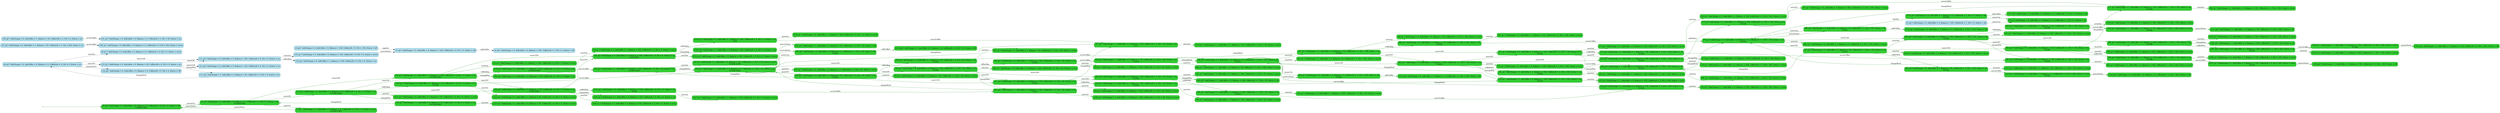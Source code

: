 digraph g {

	rankdir="LR"

	__invisible__[shape="point", color="forestgreen"]
	c0_q4[label="c0_q4 ≝ AskChange = 0, AskCoffee = 0, Balance = 0, CoffeeLeft = 4, Pot = 0, Status = off\nV=209 (CXP)", shape="box", style="rounded, filled", color="forestgreen", fillcolor="limegreen", penwidth=3] // Initial
	c4_q3[label="c4_q3 ≝ AskChange = 0, AskCoffee = 0, Balance = 0, CoffeeLeft = 4, Pot = 0, Status = on\nV=209 (CXP)", shape="box", style="rounded, filled", color="forestgreen", fillcolor="limegreen"]
	c7_q1[label="c7_q1 ≝ AskChange = 0, AskCoffee = 0, Balance = 0, CoffeeLeft = 4, Pot = 0, Status = error\nV=209 (CXP)", shape="box", style="rounded, filled", color="forestgreen", fillcolor="limegreen"]
	c10_q2[label="c10_q2 ≝ AskChange = 0, AskCoffee = 0, Balance = 100, CoffeeLeft = 4, Pot = 0, Status = on\nV=109 (CXP)", shape="box", style="rounded, filled", color="forestgreen", fillcolor="limegreen"]
	c18_q2[label="c18_q2 ≝ AskChange = 0, AskCoffee = 1, Balance = 100, CoffeeLeft = 4, Pot = 0, Status = on\nV=109 (CXP)", shape="box", style="rounded, filled", color="forestgreen", fillcolor="limegreen"]
	c23_q2[label="c23_q2 ≝ AskChange = 1, AskCoffee = 0, Balance = 50, CoffeeLeft = 3, Pot = 50, Status = on\nV=208 (CXP)", shape="box", style="rounded, filled", color="forestgreen", fillcolor="limegreen"]
	c26_q1[label="c26_q1 ≝ AskChange = 1, AskCoffee = 0, Balance = 50, CoffeeLeft = 3, Pot = 50, Status = error\nV=208 (CXP)", shape="box", style="rounded, filled", color="forestgreen", fillcolor="limegreen"]
	c35_q4[label="c35_q4 ≝ AskChange = 1, AskCoffee = 0, Balance = 50, CoffeeLeft = 3, Pot = 50, Status = off", shape="box", style="rounded, filled", color="forestgreen", fillcolor="limegreen"]
	c29_q3[label="c29_q3 ≝ AskChange = 0, AskCoffee = 0, Balance = 0, CoffeeLeft = 3, Pot = 50, Status = on\nV=258 (CXP)", shape="box", style="rounded, filled", color="forestgreen", fillcolor="limegreen"]
	c36_q4[label="c36_q4 ≝ AskChange = 0, AskCoffee = 0, Balance = 0, CoffeeLeft = 3, Pot = 50, Status = off\nV=257", shape="box", style="rounded, filled", color="forestgreen", fillcolor="limegreen"]
	c119_q4[label="c119_q4 ≝ AskChange = 0, AskCoffee = 0, Balance = 0, CoffeeLeft = 4, Pot = 50, Status = off", shape="box", style="rounded, filled", color="forestgreen", fillcolor="limegreen"]
	c37_q1[label="c37_q1 ≝ AskChange = 0, AskCoffee = 0, Balance = 0, CoffeeLeft = 3, Pot = 50, Status = error", shape="box", style="rounded, filled", color="forestgreen", fillcolor="limegreen"]
	c38_q2[label="c38_q2 ≝ AskChange = 0, AskCoffee = 0, Balance = 100, CoffeeLeft = 3, Pot = 50, Status = on\nV=256", shape="box", style="rounded, filled", color="forestgreen", fillcolor="limegreen"]
	c43_q2[label="c43_q2 ≝ AskChange = 1, AskCoffee = 0, Balance = 100, CoffeeLeft = 3, Pot = 50, Status = on\nV=57", shape="box", style="rounded, filled", color="forestgreen", fillcolor="limegreen"]
	c128_q1[label="c128_q1 ≝ AskChange = 1, AskCoffee = 0, Balance = 100, CoffeeLeft = 3, Pot = 50, Status = error", shape="box", style="rounded, filled", color="forestgreen", fillcolor="limegreen"]
	c44_q2[label="c44_q2 ≝ AskChange = 0, AskCoffee = 1, Balance = 100, CoffeeLeft = 3, Pot = 50, Status = on\nV=255", shape="box", style="rounded, filled", color="forestgreen", fillcolor="limegreen"]
	c58_q2[label="c58_q2 ≝ AskChange = 1, AskCoffee = 0, Balance = 50, CoffeeLeft = 2, Pot = 100, Status = on\nV=254", shape="box", style="rounded, filled", color="forestgreen", fillcolor="limegreen"]
	c54_q3[label="c54_q3 ≝ AskChange = 0, AskCoffee = 0, Balance = 0, CoffeeLeft = 2, Pot = 100, Status = on\nV=255", shape="box", style="rounded, filled", color="forestgreen", fillcolor="limegreen"]
	c62_q4[label="c62_q4 ≝ AskChange = 0, AskCoffee = 0, Balance = 0, CoffeeLeft = 2, Pot = 100, Status = off\nV=254", shape="box", style="rounded, filled", color="forestgreen", fillcolor="limegreen"]
	c118_q4[label="c118_q4 ≝ AskChange = 0, AskCoffee = 0, Balance = 0, CoffeeLeft = 3, Pot = 100, Status = off", shape="box", style="rounded, filled", color="forestgreen", fillcolor="limegreen"]
	c63_q1[label="c63_q1 ≝ AskChange = 0, AskCoffee = 0, Balance = 0, CoffeeLeft = 2, Pot = 100, Status = error", shape="box", style="rounded, filled", color="forestgreen", fillcolor="limegreen"]
	c64_q2[label="c64_q2 ≝ AskChange = 0, AskCoffee = 0, Balance = 100, CoffeeLeft = 2, Pot = 100, Status = on\nV=253", shape="box", style="rounded, filled", color="forestgreen", fillcolor="limegreen"]
	c25_q2[label="c25_q2 ≝ AskChange = 1, AskCoffee = 0, Balance = 100, CoffeeLeft = 2, Pot = 100, Status = on\nV=253", shape="box", style="rounded, filled", color="forestgreen", fillcolor="limegreen"]
	c57_q1[label="c57_q1 ≝ AskChange = 1, AskCoffee = 0, Balance = 100, CoffeeLeft = 2, Pot = 100, Status = error", shape="box", style="rounded, filled", color="forestgreen", fillcolor="limegreen"]
	c69_q2[label="c69_q2 ≝ AskChange = 0, AskCoffee = 1, Balance = 100, CoffeeLeft = 2, Pot = 100, Status = on\nV=252", shape="box", style="rounded, filled", color="forestgreen", fillcolor="limegreen"]
	c84_q2[label="c84_q2 ≝ AskChange = 1, AskCoffee = 0, Balance = 50, CoffeeLeft = 1, Pot = 150, Status = on\nV=251", shape="box", style="rounded, filled", color="forestgreen", fillcolor="limegreen"]
	c79_q3[label="c79_q3 ≝ AskChange = 0, AskCoffee = 0, Balance = 0, CoffeeLeft = 1, Pot = 150, Status = on\nV=252", shape="box", style="rounded, filled", color="forestgreen", fillcolor="limegreen"]
	c88_q4[label="c88_q4 ≝ AskChange = 0, AskCoffee = 0, Balance = 0, CoffeeLeft = 1, Pot = 150, Status = off\nV=251", shape="box", style="rounded, filled", color="forestgreen", fillcolor="limegreen"]
	c115_q4[label="c115_q4 ≝ AskChange = 0, AskCoffee = 0, Balance = 0, CoffeeLeft = 2, Pot = 150, Status = off", shape="box", style="rounded, filled", color="forestgreen", fillcolor="limegreen"]
	c116_q4[label="c116_q4 ≝ AskChange = 0, AskCoffee = 0, Balance = 0, CoffeeLeft = 1, Pot = 0, Status = off\nV=250", shape="box", style="rounded, filled", color="forestgreen", fillcolor="limegreen"]
	c117_q4[label="c117_q4 ≝ AskChange = 0, AskCoffee = 0, Balance = 0, CoffeeLeft = 2, Pot = 0, Status = off", shape="box", style="rounded, filled", color="forestgreen", fillcolor="limegreen"]
	c6_q3[label="c6_q3 ≝ AskChange = 0, AskCoffee = 0, Balance = 0, CoffeeLeft = 1, Pot = 0, Status = on", shape="box", style="rounded, filled", color="forestgreen", fillcolor="limegreen"]
	c89_q1[label="c89_q1 ≝ AskChange = 0, AskCoffee = 0, Balance = 0, CoffeeLeft = 1, Pot = 150, Status = error", shape="box", style="rounded, filled", color="forestgreen", fillcolor="limegreen"]
	c90_q2[label="c90_q2 ≝ AskChange = 0, AskCoffee = 0, Balance = 100, CoffeeLeft = 1, Pot = 150, Status = on\nV=250", shape="box", style="rounded, filled", color="forestgreen", fillcolor="limegreen"]
	c81_q2[label="c81_q2 ≝ AskChange = 1, AskCoffee = 0, Balance = 100, CoffeeLeft = 1, Pot = 150, Status = on\nV=250", shape="box", style="rounded, filled", color="forestgreen", fillcolor="limegreen"]
	c83_q1[label="c83_q1 ≝ AskChange = 1, AskCoffee = 0, Balance = 100, CoffeeLeft = 1, Pot = 150, Status = error", shape="box", style="rounded, filled", color="forestgreen", fillcolor="limegreen"]
	c95_q2[label="c95_q2 ≝ AskChange = 0, AskCoffee = 1, Balance = 100, CoffeeLeft = 1, Pot = 150, Status = on\nV=249", shape="box", style="rounded, filled", color="forestgreen", fillcolor="limegreen"]
	c109_q1[label="c109_q1 ≝ AskChange = 0, AskCoffee = 1, Balance = 100, CoffeeLeft = 1, Pot = 150, Status = error", shape="box", style="rounded, filled", color="forestgreen", fillcolor="limegreen"]
	c110_q1[label="c110_q1 ≝ AskChange = 1, AskCoffee = 0, Balance = 50, CoffeeLeft = 0, Pot = 200, Status = error\nV=248", shape="box", style="rounded, filled", color="forestgreen", fillcolor="limegreen"]
	c111_q4[label="c111_q4 ≝ AskChange = 1, AskCoffee = 0, Balance = 50, CoffeeLeft = 0, Pot = 200, Status = off", shape="box", style="rounded, filled", color="forestgreen", fillcolor="limegreen"]
	c96_q2[label="c96_q2 ≝ AskChange = 0, AskCoffee = 0, Balance = 200, CoffeeLeft = 1, Pot = 150, Status = on\nV=248", shape="box", style="rounded, filled", color="forestgreen", fillcolor="limegreen"]
	c100_q2[label="c100_q2 ≝ AskChange = 1, AskCoffee = 0, Balance = 200, CoffeeLeft = 1, Pot = 150, Status = on", shape="box", style="rounded, filled", color="forestgreen", fillcolor="limegreen"]
	c101_q2[label="c101_q2 ≝ AskChange = 0, AskCoffee = 1, Balance = 200, CoffeeLeft = 1, Pot = 150, Status = on\nV=247", shape="box", style="rounded, filled", color="forestgreen", fillcolor="limegreen"]
	c103_q1[label="c103_q1 ≝ AskChange = 0, AskCoffee = 1, Balance = 200, CoffeeLeft = 1, Pot = 150, Status = error", shape="box", style="rounded, filled", color="forestgreen", fillcolor="limegreen"]
	c104_q1[label="c104_q1 ≝ AskChange = 1, AskCoffee = 0, Balance = 150, CoffeeLeft = 0, Pot = 200, Status = error\nV=246", shape="box", style="rounded, filled", color="forestgreen", fillcolor="limegreen"]
	c105_q4[label="c105_q4 ≝ AskChange = 1, AskCoffee = 0, Balance = 150, CoffeeLeft = 0, Pot = 200, Status = off", shape="box", style="rounded, filled", color="forestgreen", fillcolor="limegreen"]
	c102_q1[label="c102_q1 ≝ AskChange = 0, AskCoffee = 0, Balance = 200, CoffeeLeft = 1, Pot = 150, Status = error", shape="box", style="rounded, filled", color="forestgreen", fillcolor="limegreen"]
	c93_q2[label="c93_q2 ≝ AskChange = 0, AskCoffee = 0, Balance = 150, CoffeeLeft = 1, Pot = 150, Status = on\nV=249", shape="box", style="rounded, filled", color="forestgreen", fillcolor="limegreen"]
	c77_q2[label="c77_q2 ≝ AskChange = 1, AskCoffee = 0, Balance = 150, CoffeeLeft = 1, Pot = 150, Status = on\nV=249", shape="box", style="rounded, filled", color="forestgreen", fillcolor="limegreen"]
	c80_q1[label="c80_q1 ≝ AskChange = 1, AskCoffee = 0, Balance = 150, CoffeeLeft = 1, Pot = 150, Status = error", shape="box", style="rounded, filled", color="forestgreen", fillcolor="limegreen"]
	c98_q2[label="c98_q2 ≝ AskChange = 0, AskCoffee = 1, Balance = 150, CoffeeLeft = 1, Pot = 150, Status = on\nV=248", shape="box", style="rounded, filled", color="forestgreen", fillcolor="limegreen"]
	c106_q1[label="c106_q1 ≝ AskChange = 0, AskCoffee = 1, Balance = 150, CoffeeLeft = 1, Pot = 150, Status = error", shape="box", style="rounded, filled", color="forestgreen", fillcolor="limegreen"]
	c107_q1[label="c107_q1 ≝ AskChange = 1, AskCoffee = 0, Balance = 100, CoffeeLeft = 0, Pot = 200, Status = error\nV=247", shape="box", style="rounded, filled", color="forestgreen", fillcolor="limegreen"]
	c108_q4[label="c108_q4 ≝ AskChange = 1, AskCoffee = 0, Balance = 100, CoffeeLeft = 0, Pot = 200, Status = off", shape="box", style="rounded, filled", color="forestgreen", fillcolor="limegreen"]
	c99_q1[label="c99_q1 ≝ AskChange = 0, AskCoffee = 0, Balance = 150, CoffeeLeft = 1, Pot = 150, Status = error", shape="box", style="rounded, filled", color="forestgreen", fillcolor="limegreen"]
	c97_q1[label="c97_q1 ≝ AskChange = 0, AskCoffee = 0, Balance = 100, CoffeeLeft = 1, Pot = 150, Status = error", shape="box", style="rounded, filled", color="forestgreen", fillcolor="limegreen"]
	c91_q2[label="c91_q2 ≝ AskChange = 0, AskCoffee = 0, Balance = 50, CoffeeLeft = 1, Pot = 150, Status = on\nV=251", shape="box", style="rounded, filled", color="forestgreen", fillcolor="limegreen"]
	c92_q2[label="c92_q2 ≝ AskChange = 0, AskCoffee = 1, Balance = 50, CoffeeLeft = 1, Pot = 150, Status = on\nV=250", shape="box", style="rounded, filled", color="forestgreen", fillcolor="limegreen"]
	c112_q1[label="c112_q1 ≝ AskChange = 0, AskCoffee = 1, Balance = 50, CoffeeLeft = 1, Pot = 150, Status = error", shape="box", style="rounded, filled", color="forestgreen", fillcolor="limegreen"]
	c113_q1[label="c113_q1 ≝ AskChange = 0, AskCoffee = 0, Balance = 0, CoffeeLeft = 0, Pot = 200, Status = error\nV=249", shape="box", style="rounded, filled", color="forestgreen", fillcolor="limegreen"]
	c114_q4[label="c114_q4 ≝ AskChange = 0, AskCoffee = 0, Balance = 0, CoffeeLeft = 0, Pot = 200, Status = off", shape="box", style="rounded, filled", color="forestgreen", fillcolor="limegreen"]
	c94_q1[label="c94_q1 ≝ AskChange = 0, AskCoffee = 0, Balance = 50, CoffeeLeft = 1, Pot = 150, Status = error", shape="box", style="rounded, filled", color="forestgreen", fillcolor="limegreen"]
	c86_q1[label="c86_q1 ≝ AskChange = 1, AskCoffee = 0, Balance = 50, CoffeeLeft = 1, Pot = 150, Status = error", shape="box", style="rounded, filled", color="forestgreen", fillcolor="limegreen"]
	c85_q1[label="c85_q1 ≝ AskChange = 0, AskCoffee = 1, Balance = 100, CoffeeLeft = 2, Pot = 100, Status = error", shape="box", style="rounded, filled", color="forestgreen", fillcolor="limegreen"]
	c70_q2[label="c70_q2 ≝ AskChange = 0, AskCoffee = 0, Balance = 200, CoffeeLeft = 2, Pot = 100, Status = on\nV=251", shape="box", style="rounded, filled", color="forestgreen", fillcolor="limegreen"]
	c74_q2[label="c74_q2 ≝ AskChange = 1, AskCoffee = 0, Balance = 200, CoffeeLeft = 2, Pot = 100, Status = on", shape="box", style="rounded, filled", color="forestgreen", fillcolor="limegreen"]
	c75_q2[label="c75_q2 ≝ AskChange = 0, AskCoffee = 1, Balance = 200, CoffeeLeft = 2, Pot = 100, Status = on\nV=250", shape="box", style="rounded, filled", color="forestgreen", fillcolor="limegreen"]
	c78_q1[label="c78_q1 ≝ AskChange = 0, AskCoffee = 1, Balance = 200, CoffeeLeft = 2, Pot = 100, Status = error", shape="box", style="rounded, filled", color="forestgreen", fillcolor="limegreen"]
	c76_q1[label="c76_q1 ≝ AskChange = 0, AskCoffee = 0, Balance = 200, CoffeeLeft = 2, Pot = 100, Status = error", shape="box", style="rounded, filled", color="forestgreen", fillcolor="limegreen"]
	c67_q2[label="c67_q2 ≝ AskChange = 0, AskCoffee = 0, Balance = 150, CoffeeLeft = 2, Pot = 100, Status = on\nV=252", shape="box", style="rounded, filled", color="forestgreen", fillcolor="limegreen"]
	c52_q2[label="c52_q2 ≝ AskChange = 1, AskCoffee = 0, Balance = 150, CoffeeLeft = 2, Pot = 100, Status = on\nV=252", shape="box", style="rounded, filled", color="forestgreen", fillcolor="limegreen"]
	c55_q1[label="c55_q1 ≝ AskChange = 1, AskCoffee = 0, Balance = 150, CoffeeLeft = 2, Pot = 100, Status = error", shape="box", style="rounded, filled", color="forestgreen", fillcolor="limegreen"]
	c72_q2[label="c72_q2 ≝ AskChange = 0, AskCoffee = 1, Balance = 150, CoffeeLeft = 2, Pot = 100, Status = on\nV=251", shape="box", style="rounded, filled", color="forestgreen", fillcolor="limegreen"]
	c82_q1[label="c82_q1 ≝ AskChange = 0, AskCoffee = 1, Balance = 150, CoffeeLeft = 2, Pot = 100, Status = error", shape="box", style="rounded, filled", color="forestgreen", fillcolor="limegreen"]
	c73_q1[label="c73_q1 ≝ AskChange = 0, AskCoffee = 0, Balance = 150, CoffeeLeft = 2, Pot = 100, Status = error", shape="box", style="rounded, filled", color="forestgreen", fillcolor="limegreen"]
	c71_q1[label="c71_q1 ≝ AskChange = 0, AskCoffee = 0, Balance = 100, CoffeeLeft = 2, Pot = 100, Status = error", shape="box", style="rounded, filled", color="forestgreen", fillcolor="limegreen"]
	c65_q2[label="c65_q2 ≝ AskChange = 0, AskCoffee = 0, Balance = 50, CoffeeLeft = 2, Pot = 100, Status = on\nV=254", shape="box", style="rounded, filled", color="forestgreen", fillcolor="limegreen"]
	c66_q2[label="c66_q2 ≝ AskChange = 0, AskCoffee = 1, Balance = 50, CoffeeLeft = 2, Pot = 100, Status = on\nV=253", shape="box", style="rounded, filled", color="forestgreen", fillcolor="limegreen"]
	c87_q1[label="c87_q1 ≝ AskChange = 0, AskCoffee = 1, Balance = 50, CoffeeLeft = 2, Pot = 100, Status = error", shape="box", style="rounded, filled", color="forestgreen", fillcolor="limegreen"]
	c68_q1[label="c68_q1 ≝ AskChange = 0, AskCoffee = 0, Balance = 50, CoffeeLeft = 2, Pot = 100, Status = error", shape="box", style="rounded, filled", color="forestgreen", fillcolor="limegreen"]
	c60_q1[label="c60_q1 ≝ AskChange = 1, AskCoffee = 0, Balance = 50, CoffeeLeft = 2, Pot = 100, Status = error", shape="box", style="rounded, filled", color="forestgreen", fillcolor="limegreen"]
	c59_q1[label="c59_q1 ≝ AskChange = 0, AskCoffee = 1, Balance = 100, CoffeeLeft = 3, Pot = 50, Status = error", shape="box", style="rounded, filled", color="forestgreen", fillcolor="limegreen"]
	c45_q2[label="c45_q2 ≝ AskChange = 0, AskCoffee = 0, Balance = 200, CoffeeLeft = 3, Pot = 50, Status = on\nV=254", shape="box", style="rounded, filled", color="forestgreen", fillcolor="limegreen"]
	c49_q2[label="c49_q2 ≝ AskChange = 1, AskCoffee = 0, Balance = 200, CoffeeLeft = 3, Pot = 50, Status = on", shape="box", style="rounded, filled", color="forestgreen", fillcolor="limegreen"]
	c50_q2[label="c50_q2 ≝ AskChange = 0, AskCoffee = 1, Balance = 200, CoffeeLeft = 3, Pot = 50, Status = on\nV=253", shape="box", style="rounded, filled", color="forestgreen", fillcolor="limegreen"]
	c53_q1[label="c53_q1 ≝ AskChange = 0, AskCoffee = 1, Balance = 200, CoffeeLeft = 3, Pot = 50, Status = error", shape="box", style="rounded, filled", color="forestgreen", fillcolor="limegreen"]
	c51_q1[label="c51_q1 ≝ AskChange = 0, AskCoffee = 0, Balance = 200, CoffeeLeft = 3, Pot = 50, Status = error", shape="box", style="rounded, filled", color="forestgreen", fillcolor="limegreen"]
	c41_q2[label="c41_q2 ≝ AskChange = 0, AskCoffee = 0, Balance = 150, CoffeeLeft = 3, Pot = 50, Status = on\nV=255", shape="box", style="rounded, filled", color="forestgreen", fillcolor="limegreen"]
	c47_q2[label="c47_q2 ≝ AskChange = 1, AskCoffee = 0, Balance = 150, CoffeeLeft = 3, Pot = 50, Status = on\nV=7", shape="box", style="rounded, filled", color="forestgreen", fillcolor="limegreen"]
	c133_q1[label="c133_q1 ≝ AskChange = 1, AskCoffee = 0, Balance = 150, CoffeeLeft = 3, Pot = 50, Status = error", shape="box", style="rounded, filled", color="forestgreen", fillcolor="limegreen"]
	c24_q2[label="c24_q2 ≝ AskChange = 0, AskCoffee = 1, Balance = 150, CoffeeLeft = 3, Pot = 50, Status = on\nV=254", shape="box", style="rounded, filled", color="forestgreen", fillcolor="limegreen"]
	c56_q1[label="c56_q1 ≝ AskChange = 0, AskCoffee = 1, Balance = 150, CoffeeLeft = 3, Pot = 50, Status = error", shape="box", style="rounded, filled", color="forestgreen", fillcolor="limegreen"]
	c48_q1[label="c48_q1 ≝ AskChange = 0, AskCoffee = 0, Balance = 150, CoffeeLeft = 3, Pot = 50, Status = error", shape="box", style="rounded, filled", color="forestgreen", fillcolor="limegreen"]
	c46_q1[label="c46_q1 ≝ AskChange = 0, AskCoffee = 0, Balance = 100, CoffeeLeft = 3, Pot = 50, Status = error", shape="box", style="rounded, filled", color="forestgreen", fillcolor="limegreen"]
	c39_q2[label="c39_q2 ≝ AskChange = 0, AskCoffee = 0, Balance = 50, CoffeeLeft = 3, Pot = 50, Status = on\nV=257", shape="box", style="rounded, filled", color="forestgreen", fillcolor="limegreen"]
	c40_q2[label="c40_q2 ≝ AskChange = 0, AskCoffee = 1, Balance = 50, CoffeeLeft = 3, Pot = 50, Status = on\nV=256", shape="box", style="rounded, filled", color="forestgreen", fillcolor="limegreen"]
	c61_q1[label="c61_q1 ≝ AskChange = 0, AskCoffee = 1, Balance = 50, CoffeeLeft = 3, Pot = 50, Status = error", shape="box", style="rounded, filled", color="forestgreen", fillcolor="limegreen"]
	c42_q1[label="c42_q1 ≝ AskChange = 0, AskCoffee = 0, Balance = 50, CoffeeLeft = 3, Pot = 50, Status = error", shape="box", style="rounded, filled", color="forestgreen", fillcolor="limegreen"]
	c34_q1[label="c34_q1 ≝ AskChange = 0, AskCoffee = 1, Balance = 100, CoffeeLeft = 4, Pot = 0, Status = error", shape="box", style="rounded, filled", color="forestgreen", fillcolor="limegreen"]
	c32_q2[label="c32_q2 ≝ AskChange = 1, AskCoffee = 0, Balance = 100, CoffeeLeft = 4, Pot = 0, Status = on", shape="box", style="rounded, filled", color="forestgreen", fillcolor="limegreen"]
	c22_q2[label="c22_q2 ≝ AskChange = 0, AskCoffee = 0, Balance = 200, CoffeeLeft = 4, Pot = 0, Status = on\nV=9 (CXP)", shape="box", style="rounded, filled", color="forestgreen", fillcolor="limegreen"]
	c129_q2[label="c129_q2 ≝ AskChange = 1, AskCoffee = 0, Balance = 200, CoffeeLeft = 4, Pot = 0, Status = on", shape="box", style="rounded, filled", color="forestgreen", fillcolor="limegreen"]
	c130_q2[label="c130_q2 ≝ AskChange = 0, AskCoffee = 1, Balance = 200, CoffeeLeft = 4, Pot = 0, Status = on\nV=8", shape="box", style="rounded, filled", color="forestgreen", fillcolor="limegreen"]
	c132_q1[label="c132_q1 ≝ AskChange = 0, AskCoffee = 1, Balance = 200, CoffeeLeft = 4, Pot = 0, Status = error", shape="box", style="rounded, filled", color="forestgreen", fillcolor="limegreen"]
	c131_q1[label="c131_q1 ≝ AskChange = 0, AskCoffee = 0, Balance = 200, CoffeeLeft = 4, Pot = 0, Status = error", shape="box", style="rounded, filled", color="forestgreen", fillcolor="limegreen"]
	c20_q2[label="c20_q2 ≝ AskChange = 0, AskCoffee = 0, Balance = 150, CoffeeLeft = 4, Pot = 0, Status = on\nV=59 (CXP)", shape="box", style="rounded, filled", color="forestgreen", fillcolor="limegreen"]
	c124_q2[label="c124_q2 ≝ AskChange = 1, AskCoffee = 0, Balance = 150, CoffeeLeft = 4, Pot = 0, Status = on", shape="box", style="rounded, filled", color="forestgreen", fillcolor="limegreen"]
	c125_q2[label="c125_q2 ≝ AskChange = 0, AskCoffee = 1, Balance = 150, CoffeeLeft = 4, Pot = 0, Status = on\nV=58", shape="box", style="rounded, filled", color="forestgreen", fillcolor="limegreen"]
	c127_q1[label="c127_q1 ≝ AskChange = 0, AskCoffee = 1, Balance = 150, CoffeeLeft = 4, Pot = 0, Status = error", shape="box", style="rounded, filled", color="forestgreen", fillcolor="limegreen"]
	c126_q1[label="c126_q1 ≝ AskChange = 0, AskCoffee = 0, Balance = 150, CoffeeLeft = 4, Pot = 0, Status = error", shape="box", style="rounded, filled", color="forestgreen", fillcolor="limegreen"]
	c33_q1[label="c33_q1 ≝ AskChange = 0, AskCoffee = 0, Balance = 100, CoffeeLeft = 4, Pot = 0, Status = error", shape="box", style="rounded, filled", color="forestgreen", fillcolor="limegreen"]
	c12_q2[label="c12_q2 ≝ AskChange = 0, AskCoffee = 0, Balance = 50, CoffeeLeft = 4, Pot = 0, Status = on\nV=159 (CXP)", shape="box", style="rounded, filled", color="forestgreen", fillcolor="limegreen"]
	c16_q2[label="c16_q2 ≝ AskChange = 1, AskCoffee = 0, Balance = 50, CoffeeLeft = 4, Pot = 0, Status = on\nV=159 (CXP)", shape="box", style="rounded, filled", color="forestgreen", fillcolor="limegreen"]
	c123_q1[label="c123_q1 ≝ AskChange = 1, AskCoffee = 0, Balance = 50, CoffeeLeft = 4, Pot = 0, Status = error", shape="box", style="rounded, filled", color="forestgreen", fillcolor="limegreen"]
	c120_q2[label="c120_q2 ≝ AskChange = 0, AskCoffee = 1, Balance = 50, CoffeeLeft = 4, Pot = 0, Status = on\nV=158", shape="box", style="rounded, filled", color="forestgreen", fillcolor="limegreen"]
	c122_q1[label="c122_q1 ≝ AskChange = 0, AskCoffee = 1, Balance = 50, CoffeeLeft = 4, Pot = 0, Status = error", shape="box", style="rounded, filled", color="forestgreen", fillcolor="limegreen"]
	c121_q1[label="c121_q1 ≝ AskChange = 0, AskCoffee = 0, Balance = 50, CoffeeLeft = 4, Pot = 0, Status = error", shape="box", style="rounded, filled", color="forestgreen", fillcolor="limegreen"]
	c1_q4[label="c1_q4 ≝ AskChange = 0, AskCoffee = 0, Balance = 100, CoffeeLeft = 0, Pot = 0, Status = off", shape="box", style="rounded, filled", color="deepskyblue4", fillcolor="lightblue2"]
	c2_q4[label="c2_q4 ≝ AskChange = 0, AskCoffee = 0, Balance = 100, CoffeeLeft = 3, Pot = 0, Status = off", shape="box", style="rounded, filled", color="deepskyblue4", fillcolor="lightblue2"]
	c3_q4[label="c3_q4 ≝ AskChange = 0, AskCoffee = 0, Balance = 100, CoffeeLeft = 0, Pot = 150, Status = off", shape="box", style="rounded, filled", color="deepskyblue4", fillcolor="lightblue2"]
	c5_q4[label="c5_q4 ≝ AskChange = 0, AskCoffee = 0, Balance = 100, CoffeeLeft = 1, Pot = 0, Status = off", shape="box", style="rounded, filled", color="deepskyblue4", fillcolor="lightblue2"]
	c8_q3[label="c8_q3 ≝ AskChange = 0, AskCoffee = 0, Balance = 0, CoffeeLeft = 0, Pot = 0, Status = on", shape="box", style="rounded, filled", color="deepskyblue4", fillcolor="lightblue2"]
	c9_q1[label="c9_q1 ≝ AskChange = 0, AskCoffee = 0, Balance = 0, CoffeeLeft = 0, Pot = 0, Status = error", shape="box", style="rounded, filled", color="deepskyblue4", fillcolor="lightblue2"]
	c11_q2[label="c11_q2 ≝ AskChange = 0, AskCoffee = 0, Balance = 100, CoffeeLeft = 0, Pot = 0, Status = on", shape="box", style="rounded, filled", color="deepskyblue4", fillcolor="lightblue2"]
	c13_q2[label="c13_q2 ≝ AskChange = 0, AskCoffee = 0, Balance = 50, CoffeeLeft = 0, Pot = 0, Status = on", shape="box", style="rounded, filled", color="deepskyblue4", fillcolor="lightblue2"]
	c14_q4[label="c14_q4 ≝ AskChange = 0, AskCoffee = 0, Balance = 0, CoffeeLeft = 0, Pot = 0, Status = off", shape="box", style="rounded, filled", color="deepskyblue4", fillcolor="lightblue2"]
	c15_q1[label="c15_q1 ≝ AskChange = 0, AskCoffee = 0, Balance = 100, CoffeeLeft = 0, Pot = 0, Status = error", shape="box", style="rounded, filled", color="deepskyblue4", fillcolor="lightblue2"]
	c17_q2[label="c17_q2 ≝ AskChange = 1, AskCoffee = 0, Balance = 50, CoffeeLeft = 0, Pot = 0, Status = on", shape="box", style="rounded, filled", color="deepskyblue4", fillcolor="lightblue2"]
	c19_q2[label="c19_q2 ≝ AskChange = 0, AskCoffee = 1, Balance = 100, CoffeeLeft = 0, Pot = 0, Status = on", shape="box", style="rounded, filled", color="deepskyblue4", fillcolor="lightblue2"]
	c21_q2[label="c21_q2 ≝ AskChange = 0, AskCoffee = 0, Balance = 150, CoffeeLeft = 0, Pot = 0, Status = on", shape="box", style="rounded, filled", color="deepskyblue4", fillcolor="lightblue2"]
	c27_q2[label="c27_q2 ≝ AskChange = 0, AskCoffee = 1, Balance = 50, CoffeeLeft = 1, Pot = 200, Status = on", shape="box", style="rounded, filled", color="deepskyblue4", fillcolor="lightblue2"]
	c28_q1[label="c28_q1 ≝ AskChange = 0, AskCoffee = 0, Balance = 0, CoffeeLeft = 0, Pot = 250, Status = error", shape="box", style="rounded, filled", color="deepskyblue4", fillcolor="lightblue2"]
	c30_q2[label="c30_q2 ≝ AskChange = 0, AskCoffee = 1, Balance = 50, CoffeeLeft = 2, Pot = 0, Status = on", shape="box", style="rounded, filled", color="deepskyblue4", fillcolor="lightblue2"]
	c31_q3[label="c31_q3 ≝ AskChange = 0, AskCoffee = 0, Balance = 0, CoffeeLeft = 1, Pot = 50, Status = on", shape="box", style="rounded, filled", color="deepskyblue4", fillcolor="lightblue2"]

	__invisible__ -> c0_q4[color="forestgreen"]
	c0_q4 -> c4_q3[label="powerUp", color="forestgreen"]
	c4_q3 -> c7_q1[label="autoOut", color="forestgreen"]
	c7_q1 -> c0_q4[label="powerDown", color="forestgreen"]
	c4_q3 -> c10_q2[label="insert100", color="forestgreen"]
	c10_q2 -> c18_q2[label="coffeeReq", color="forestgreen"]
	c18_q2 -> c23_q2[label="serveCoffee", color="forestgreen"]
	c23_q2 -> c26_q1[label="autoOut", color="forestgreen"]
	c26_q1 -> c35_q4[label="powerDown", color="forestgreen"]
	c23_q2 -> c29_q3[label="changeBack", color="forestgreen"]
	c29_q3 -> c36_q4[label="powerDown", color="forestgreen"]
	c36_q4 -> c119_q4[label="addCoffee", color="forestgreen"]
	c36_q4 -> c29_q3[label="powerUp", color="forestgreen"]
	c29_q3 -> c37_q1[label="autoOut", color="forestgreen"]
	c29_q3 -> c38_q2[label="insert100", color="forestgreen"]
	c38_q2 -> c43_q2[label="changeReq", color="forestgreen"]
	c43_q2 -> c29_q3[label="changeBack", color="forestgreen"]
	c43_q2 -> c128_q1[label="autoOut", color="forestgreen"]
	c38_q2 -> c44_q2[label="coffeeReq", color="forestgreen"]
	c44_q2 -> c58_q2[label="serveCoffee", color="forestgreen"]
	c58_q2 -> c54_q3[label="changeBack", color="forestgreen"]
	c54_q3 -> c62_q4[label="powerDown", color="forestgreen"]
	c62_q4 -> c118_q4[label="addCoffee", color="forestgreen"]
	c62_q4 -> c54_q3[label="powerUp", color="forestgreen"]
	c54_q3 -> c63_q1[label="autoOut", color="forestgreen"]
	c54_q3 -> c64_q2[label="insert100", color="forestgreen"]
	c64_q2 -> c25_q2[label="changeReq", color="forestgreen"]
	c25_q2 -> c54_q3[label="changeBack", color="forestgreen"]
	c25_q2 -> c57_q1[label="autoOut", color="forestgreen"]
	c64_q2 -> c69_q2[label="coffeeReq", color="forestgreen"]
	c69_q2 -> c84_q2[label="serveCoffee", color="forestgreen"]
	c84_q2 -> c79_q3[label="changeBack", color="forestgreen"]
	c79_q3 -> c88_q4[label="powerDown", color="forestgreen"]
	c88_q4 -> c115_q4[label="addCoffee", color="forestgreen"]
	c88_q4 -> c116_q4[label="takePot", color="forestgreen"]
	c116_q4 -> c117_q4[label="addCoffee", color="forestgreen"]
	c116_q4 -> c6_q3[label="powerUp", color="forestgreen"]
	c88_q4 -> c79_q3[label="powerUp", color="forestgreen"]
	c79_q3 -> c89_q1[label="autoOut", color="forestgreen"]
	c79_q3 -> c90_q2[label="insert100", color="forestgreen"]
	c90_q2 -> c81_q2[label="changeReq", color="forestgreen"]
	c81_q2 -> c79_q3[label="changeBack", color="forestgreen"]
	c81_q2 -> c83_q1[label="autoOut", color="forestgreen"]
	c90_q2 -> c95_q2[label="coffeeReq", color="forestgreen"]
	c95_q2 -> c109_q1[label="autoOut", color="forestgreen"]
	c95_q2 -> c110_q1[label="serveCoffee", color="forestgreen"]
	c110_q1 -> c111_q4[label="powerDown", color="forestgreen"]
	c90_q2 -> c96_q2[label="insert100", color="forestgreen"]
	c96_q2 -> c100_q2[label="changeReq", color="forestgreen"]
	c96_q2 -> c101_q2[label="coffeeReq", color="forestgreen"]
	c101_q2 -> c103_q1[label="autoOut", color="forestgreen"]
	c101_q2 -> c104_q1[label="serveCoffee", color="forestgreen"]
	c104_q1 -> c105_q4[label="powerDown", color="forestgreen"]
	c96_q2 -> c102_q1[label="autoOut", color="forestgreen"]
	c90_q2 -> c93_q2[label="insert50", color="forestgreen"]
	c93_q2 -> c77_q2[label="changeReq", color="forestgreen"]
	c77_q2 -> c79_q3[label="changeBack", color="forestgreen"]
	c77_q2 -> c80_q1[label="autoOut", color="forestgreen"]
	c93_q2 -> c98_q2[label="coffeeReq", color="forestgreen"]
	c98_q2 -> c106_q1[label="autoOut", color="forestgreen"]
	c98_q2 -> c107_q1[label="serveCoffee", color="forestgreen"]
	c107_q1 -> c108_q4[label="powerDown", color="forestgreen"]
	c93_q2 -> c96_q2[label="insert50", color="forestgreen"]
	c93_q2 -> c99_q1[label="autoOut", color="forestgreen"]
	c90_q2 -> c97_q1[label="autoOut", color="forestgreen"]
	c79_q3 -> c91_q2[label="insert50", color="forestgreen"]
	c91_q2 -> c84_q2[label="changeReq", color="forestgreen"]
	c91_q2 -> c92_q2[label="coffeeReq", color="forestgreen"]
	c92_q2 -> c112_q1[label="autoOut", color="forestgreen"]
	c92_q2 -> c113_q1[label="serveCoffee", color="forestgreen"]
	c113_q1 -> c114_q4[label="powerDown", color="forestgreen"]
	c91_q2 -> c93_q2[label="insert100", color="forestgreen"]
	c91_q2 -> c90_q2[label="insert50", color="forestgreen"]
	c91_q2 -> c94_q1[label="autoOut", color="forestgreen"]
	c84_q2 -> c86_q1[label="autoOut", color="forestgreen"]
	c69_q2 -> c85_q1[label="autoOut", color="forestgreen"]
	c64_q2 -> c70_q2[label="insert100", color="forestgreen"]
	c70_q2 -> c74_q2[label="changeReq", color="forestgreen"]
	c70_q2 -> c75_q2[label="coffeeReq", color="forestgreen"]
	c75_q2 -> c77_q2[label="serveCoffee", color="forestgreen"]
	c75_q2 -> c78_q1[label="autoOut", color="forestgreen"]
	c70_q2 -> c76_q1[label="autoOut", color="forestgreen"]
	c64_q2 -> c67_q2[label="insert50", color="forestgreen"]
	c67_q2 -> c52_q2[label="changeReq", color="forestgreen"]
	c52_q2 -> c54_q3[label="changeBack", color="forestgreen"]
	c52_q2 -> c55_q1[label="autoOut", color="forestgreen"]
	c67_q2 -> c72_q2[label="coffeeReq", color="forestgreen"]
	c72_q2 -> c81_q2[label="serveCoffee", color="forestgreen"]
	c72_q2 -> c82_q1[label="autoOut", color="forestgreen"]
	c67_q2 -> c70_q2[label="insert50", color="forestgreen"]
	c67_q2 -> c73_q1[label="autoOut", color="forestgreen"]
	c64_q2 -> c71_q1[label="autoOut", color="forestgreen"]
	c54_q3 -> c65_q2[label="insert50", color="forestgreen"]
	c65_q2 -> c58_q2[label="changeReq", color="forestgreen"]
	c65_q2 -> c66_q2[label="coffeeReq", color="forestgreen"]
	c66_q2 -> c79_q3[label="serveCoffee", color="forestgreen"]
	c66_q2 -> c87_q1[label="autoOut", color="forestgreen"]
	c65_q2 -> c67_q2[label="insert100", color="forestgreen"]
	c65_q2 -> c64_q2[label="insert50", color="forestgreen"]
	c65_q2 -> c68_q1[label="autoOut", color="forestgreen"]
	c58_q2 -> c60_q1[label="autoOut", color="forestgreen"]
	c44_q2 -> c59_q1[label="autoOut", color="forestgreen"]
	c38_q2 -> c45_q2[label="insert100", color="forestgreen"]
	c45_q2 -> c49_q2[label="changeReq", color="forestgreen"]
	c45_q2 -> c50_q2[label="coffeeReq", color="forestgreen"]
	c50_q2 -> c52_q2[label="serveCoffee", color="forestgreen"]
	c50_q2 -> c53_q1[label="autoOut", color="forestgreen"]
	c45_q2 -> c51_q1[label="autoOut", color="forestgreen"]
	c38_q2 -> c41_q2[label="insert50", color="forestgreen"]
	c41_q2 -> c47_q2[label="changeReq", color="forestgreen"]
	c47_q2 -> c29_q3[label="changeBack", color="forestgreen"]
	c47_q2 -> c133_q1[label="autoOut", color="forestgreen"]
	c41_q2 -> c24_q2[label="coffeeReq", color="forestgreen"]
	c24_q2 -> c25_q2[label="serveCoffee", color="forestgreen"]
	c24_q2 -> c56_q1[label="autoOut", color="forestgreen"]
	c41_q2 -> c45_q2[label="insert50", color="forestgreen"]
	c41_q2 -> c48_q1[label="autoOut", color="forestgreen"]
	c38_q2 -> c46_q1[label="autoOut", color="forestgreen"]
	c29_q3 -> c39_q2[label="insert50", color="forestgreen"]
	c39_q2 -> c23_q2[label="changeReq", color="forestgreen"]
	c39_q2 -> c40_q2[label="coffeeReq", color="forestgreen"]
	c40_q2 -> c54_q3[label="serveCoffee", color="forestgreen"]
	c40_q2 -> c61_q1[label="autoOut", color="forestgreen"]
	c39_q2 -> c41_q2[label="insert100", color="forestgreen"]
	c39_q2 -> c38_q2[label="insert50", color="forestgreen"]
	c39_q2 -> c42_q1[label="autoOut", color="forestgreen"]
	c18_q2 -> c34_q1[label="autoOut", color="forestgreen"]
	c10_q2 -> c32_q2[label="changeReq", color="forestgreen"]
	c10_q2 -> c22_q2[label="insert100", color="forestgreen"]
	c22_q2 -> c129_q2[label="changeReq", color="forestgreen"]
	c22_q2 -> c130_q2[label="coffeeReq", color="forestgreen"]
	c130_q2 -> c47_q2[label="serveCoffee", color="forestgreen"]
	c130_q2 -> c132_q1[label="autoOut", color="forestgreen"]
	c22_q2 -> c131_q1[label="autoOut", color="forestgreen"]
	c10_q2 -> c20_q2[label="insert50", color="forestgreen"]
	c20_q2 -> c22_q2[label="insert50", color="forestgreen"]
	c20_q2 -> c124_q2[label="changeReq", color="forestgreen"]
	c20_q2 -> c125_q2[label="coffeeReq", color="forestgreen"]
	c125_q2 -> c43_q2[label="serveCoffee", color="forestgreen"]
	c125_q2 -> c127_q1[label="autoOut", color="forestgreen"]
	c20_q2 -> c126_q1[label="autoOut", color="forestgreen"]
	c10_q2 -> c33_q1[label="autoOut", color="forestgreen"]
	c4_q3 -> c12_q2[label="insert50", color="forestgreen"]
	c12_q2 -> c16_q2[label="changeReq", color="forestgreen"]
	c16_q2 -> c4_q3[label="changeBack", color="forestgreen"]
	c16_q2 -> c123_q1[label="autoOut", color="forestgreen"]
	c12_q2 -> c20_q2[label="insert100", color="forestgreen"]
	c12_q2 -> c120_q2[label="coffeeReq", color="forestgreen"]
	c120_q2 -> c29_q3[label="serveCoffee", color="forestgreen"]
	c120_q2 -> c122_q1[label="autoOut", color="forestgreen"]
	c12_q2 -> c10_q2[label="insert50", color="forestgreen"]
	c12_q2 -> c121_q1[label="autoOut", color="forestgreen"]
	c4_q3 -> c0_q4[label="powerDown", color="forestgreen"]
	c1_q4 -> c2_q4[label="addCoffee", color="black", style="dashed"]
	c3_q4 -> c1_q4[label="takePot", color="black", style="dashed"]
	c5_q4 -> c6_q3[label="powerUp", color="black", style="dashed"]
	c8_q3 -> c9_q1[label="autoOut", color="black", style="dashed"]
	c8_q3 -> c11_q2[label="insert100", color="black", style="dashed"]
	c8_q3 -> c13_q2[label="insert50", color="black", style="dashed"]
	c8_q3 -> c14_q4[label="powerDown", color="black", style="dashed"]
	c15_q1 -> c1_q4[label="powerDown", color="black", style="dashed"]
	c13_q2 -> c17_q2[label="changeReq", color="black", style="dashed"]
	c11_q2 -> c19_q2[label="coffeeReq", color="black", style="dashed"]
	c13_q2 -> c21_q2[label="insert100", color="black", style="dashed"]
	c13_q2 -> c11_q2[label="insert50", color="black", style="dashed"]
	c11_q2 -> c15_q1[label="autoOut", color="black", style="dashed"]
	c27_q2 -> c28_q1[label="serveCoffee", color="black", style="dashed"]
	c17_q2 -> c8_q3[label="changeBack", color="black", style="dashed"]
	c30_q2 -> c31_q3[label="serveCoffee", color="black", style="dashed"]

}
